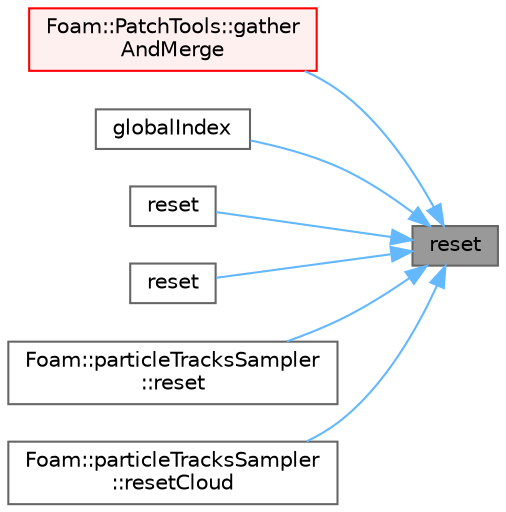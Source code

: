 digraph "reset"
{
 // LATEX_PDF_SIZE
  bgcolor="transparent";
  edge [fontname=Helvetica,fontsize=10,labelfontname=Helvetica,labelfontsize=10];
  node [fontname=Helvetica,fontsize=10,shape=box,height=0.2,width=0.4];
  rankdir="RL";
  Node1 [id="Node000001",label="reset",height=0.2,width=0.4,color="gray40", fillcolor="grey60", style="filled", fontcolor="black",tooltip=" "];
  Node1 -> Node2 [id="edge1_Node000001_Node000002",dir="back",color="steelblue1",style="solid",tooltip=" "];
  Node2 [id="Node000002",label="Foam::PatchTools::gather\lAndMerge",height=0.2,width=0.4,color="red", fillcolor="#FFF0F0", style="filled",URL="$classFoam_1_1PatchTools.html#a8695f134182627ad2bf982b50603b1b2",tooltip=" "];
  Node1 -> Node6 [id="edge2_Node000001_Node000006",dir="back",color="steelblue1",style="solid",tooltip=" "];
  Node6 [id="Node000006",label="globalIndex",height=0.2,width=0.4,color="grey40", fillcolor="white", style="filled",URL="$classFoam_1_1globalIndex.html#a852965fa45cdfd9930f6d5ea1dd73b83",tooltip=" "];
  Node1 -> Node7 [id="edge3_Node000001_Node000007",dir="back",color="steelblue1",style="solid",tooltip=" "];
  Node7 [id="Node000007",label="reset",height=0.2,width=0.4,color="grey40", fillcolor="white", style="filled",URL="$classFoam_1_1globalIndex.html#a64bfc7f9dd6323b8fbe14d8be46534a7",tooltip=" "];
  Node1 -> Node8 [id="edge4_Node000001_Node000008",dir="back",color="steelblue1",style="solid",tooltip=" "];
  Node8 [id="Node000008",label="reset",height=0.2,width=0.4,color="grey40", fillcolor="white", style="filled",URL="$classFoam_1_1globalIndex.html#afe6d4dc08be2817a0e7ccf5c5b0027cf",tooltip=" "];
  Node1 -> Node9 [id="edge5_Node000001_Node000009",dir="back",color="steelblue1",style="solid",tooltip=" "];
  Node9 [id="Node000009",label="Foam::particleTracksSampler\l::reset",height=0.2,width=0.4,color="grey40", fillcolor="white", style="filled",URL="$classFoam_1_1particleTracksSampler.html#a67eaadc36a940df725d06ad52be8226a",tooltip=" "];
  Node1 -> Node10 [id="edge6_Node000001_Node000010",dir="back",color="steelblue1",style="solid",tooltip=" "];
  Node10 [id="Node000010",label="Foam::particleTracksSampler\l::resetCloud",height=0.2,width=0.4,color="grey40", fillcolor="white", style="filled",URL="$classFoam_1_1particleTracksSampler.html#a1f78b0d707b1ce5d10ff6eb3b7f3d141",tooltip=" "];
}
